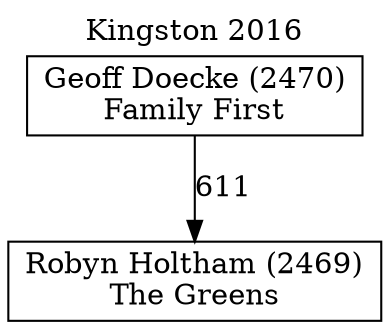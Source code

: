 // House preference flow
digraph "Robyn Holtham (2469)_Kingston_2016" {
	graph [label="Kingston 2016" labelloc=t mclimit=10]
	node [shape=box]
	"Geoff Doecke (2470)" [label="Geoff Doecke (2470)
Family First"]
	"Robyn Holtham (2469)" [label="Robyn Holtham (2469)
The Greens"]
	"Geoff Doecke (2470)" -> "Robyn Holtham (2469)" [label=611]
}
